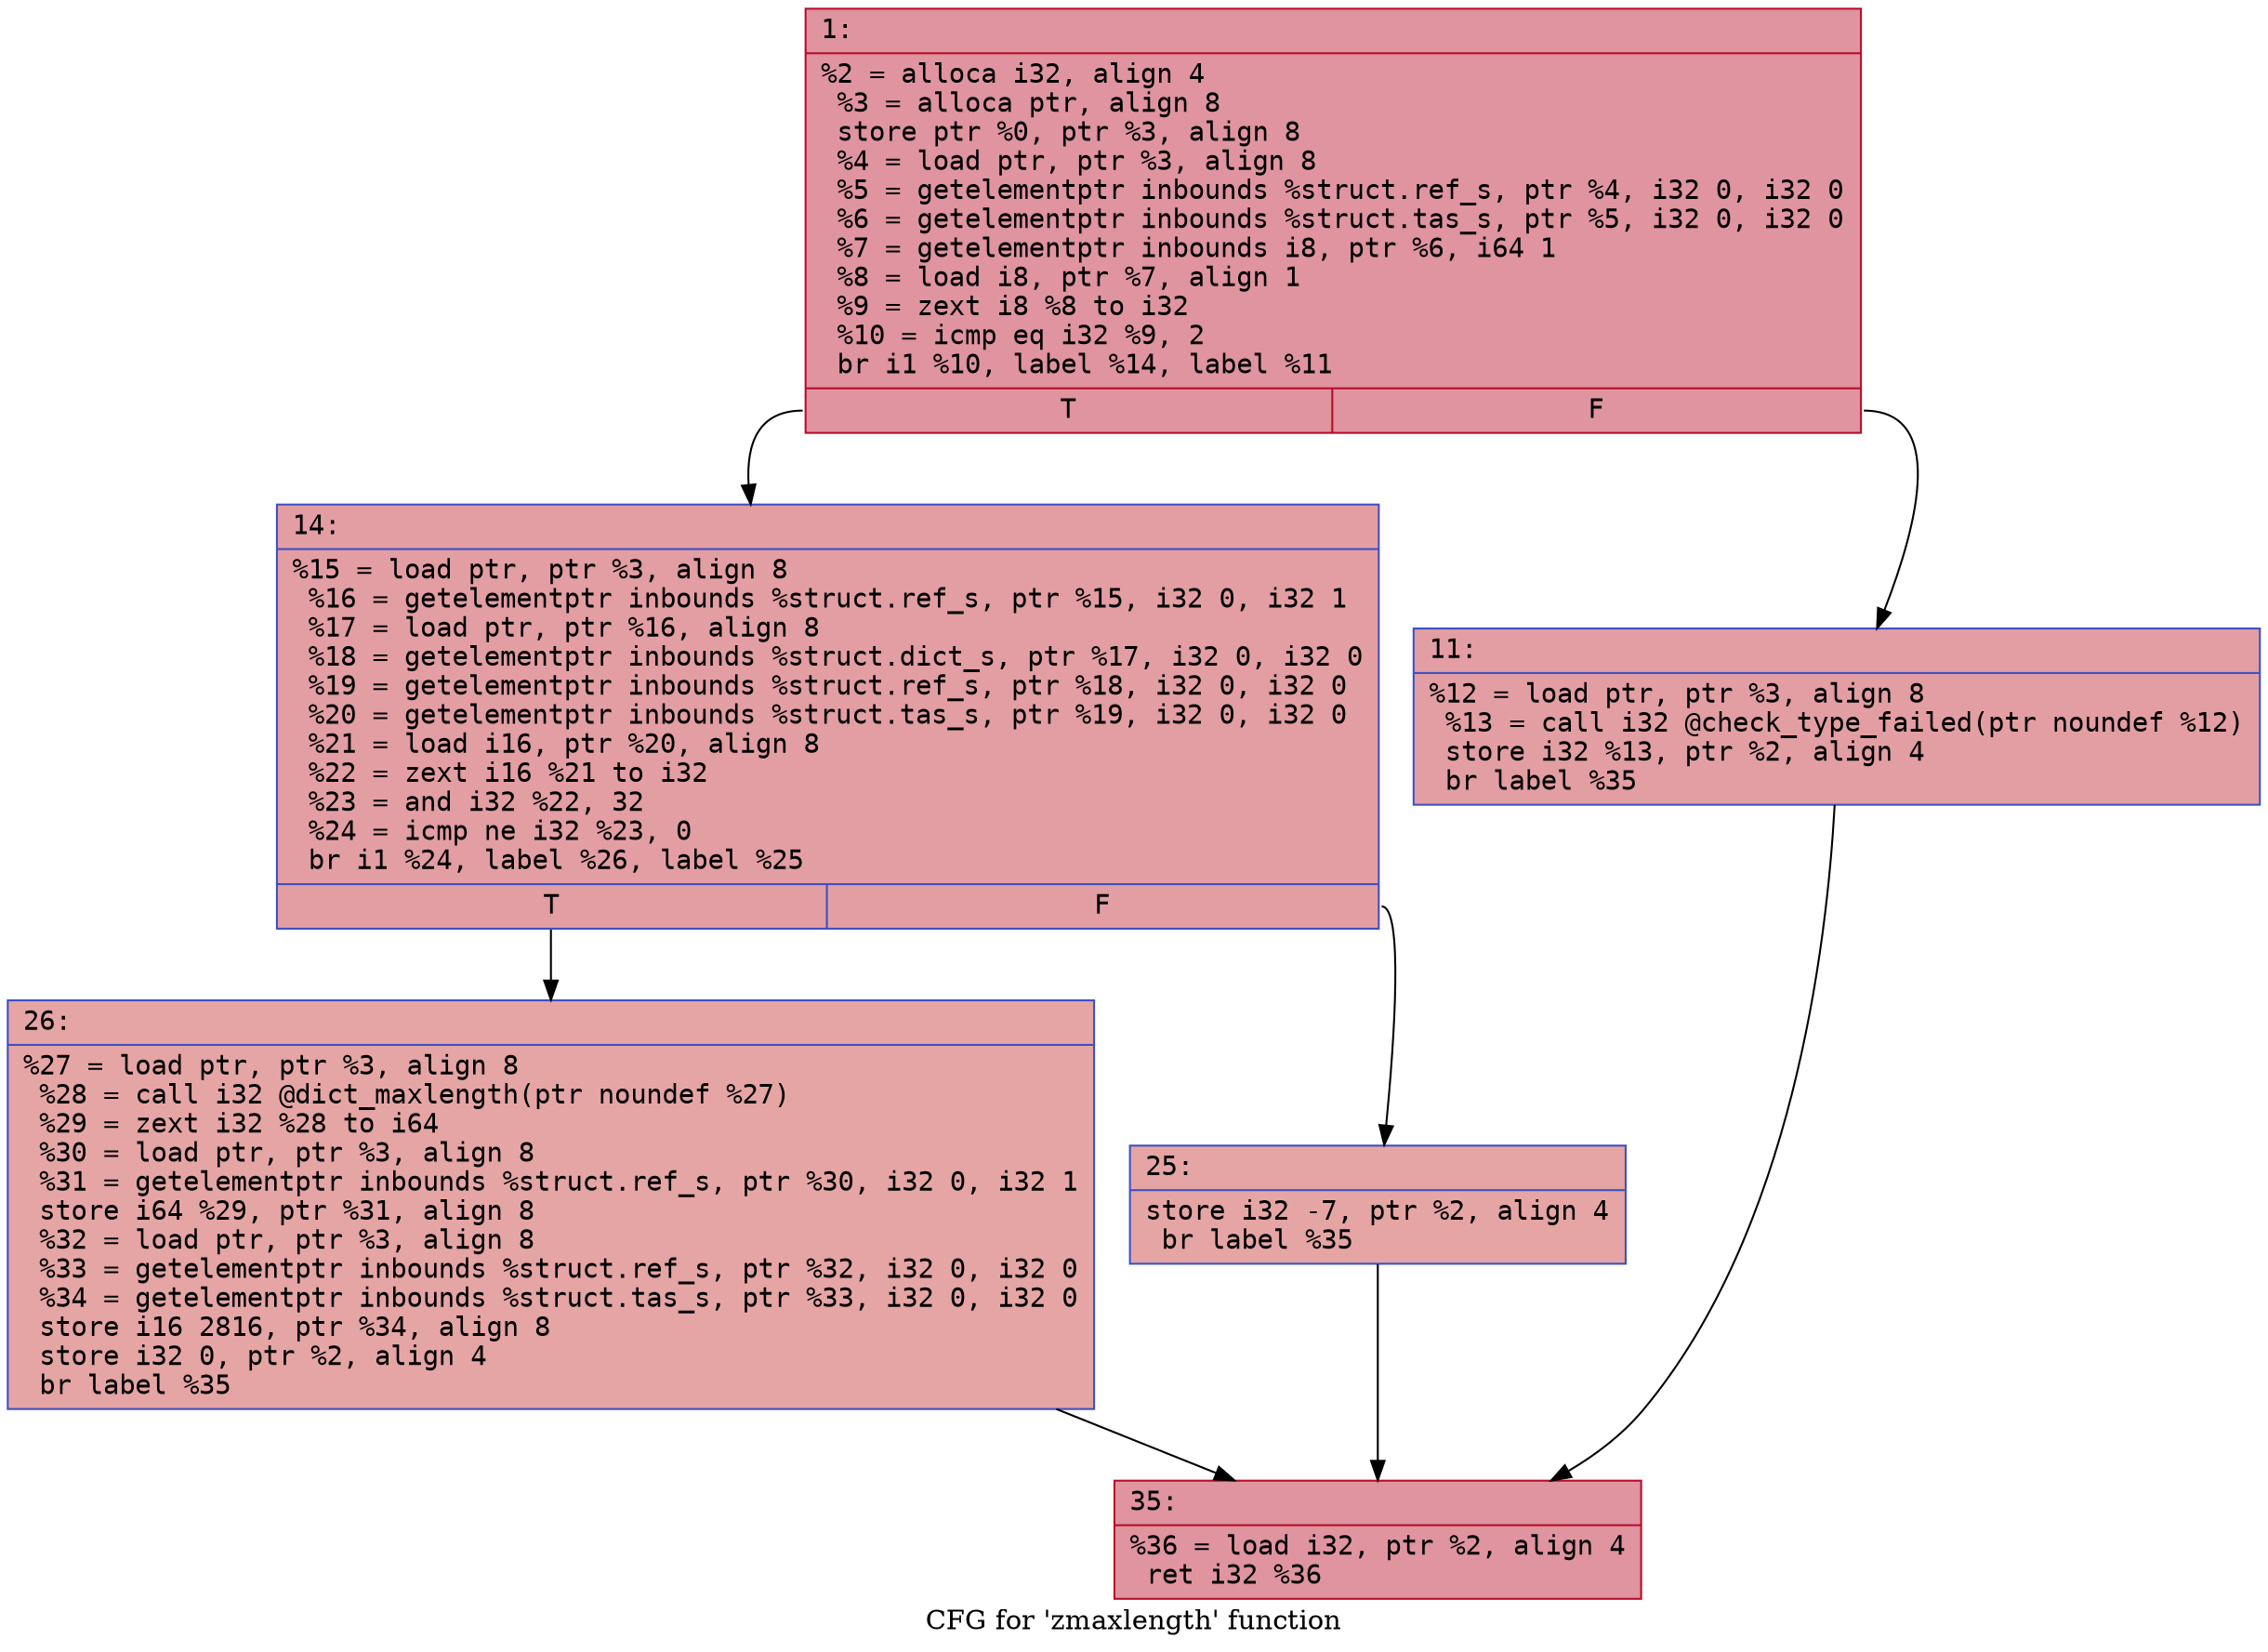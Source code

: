 digraph "CFG for 'zmaxlength' function" {
	label="CFG for 'zmaxlength' function";

	Node0x600003c012c0 [shape=record,color="#b70d28ff", style=filled, fillcolor="#b70d2870" fontname="Courier",label="{1:\l|  %2 = alloca i32, align 4\l  %3 = alloca ptr, align 8\l  store ptr %0, ptr %3, align 8\l  %4 = load ptr, ptr %3, align 8\l  %5 = getelementptr inbounds %struct.ref_s, ptr %4, i32 0, i32 0\l  %6 = getelementptr inbounds %struct.tas_s, ptr %5, i32 0, i32 0\l  %7 = getelementptr inbounds i8, ptr %6, i64 1\l  %8 = load i8, ptr %7, align 1\l  %9 = zext i8 %8 to i32\l  %10 = icmp eq i32 %9, 2\l  br i1 %10, label %14, label %11\l|{<s0>T|<s1>F}}"];
	Node0x600003c012c0:s0 -> Node0x600003c01360[tooltip="1 -> 14\nProbability 50.00%" ];
	Node0x600003c012c0:s1 -> Node0x600003c01310[tooltip="1 -> 11\nProbability 50.00%" ];
	Node0x600003c01310 [shape=record,color="#3d50c3ff", style=filled, fillcolor="#be242e70" fontname="Courier",label="{11:\l|  %12 = load ptr, ptr %3, align 8\l  %13 = call i32 @check_type_failed(ptr noundef %12)\l  store i32 %13, ptr %2, align 4\l  br label %35\l}"];
	Node0x600003c01310 -> Node0x600003c01450[tooltip="11 -> 35\nProbability 100.00%" ];
	Node0x600003c01360 [shape=record,color="#3d50c3ff", style=filled, fillcolor="#be242e70" fontname="Courier",label="{14:\l|  %15 = load ptr, ptr %3, align 8\l  %16 = getelementptr inbounds %struct.ref_s, ptr %15, i32 0, i32 1\l  %17 = load ptr, ptr %16, align 8\l  %18 = getelementptr inbounds %struct.dict_s, ptr %17, i32 0, i32 0\l  %19 = getelementptr inbounds %struct.ref_s, ptr %18, i32 0, i32 0\l  %20 = getelementptr inbounds %struct.tas_s, ptr %19, i32 0, i32 0\l  %21 = load i16, ptr %20, align 8\l  %22 = zext i16 %21 to i32\l  %23 = and i32 %22, 32\l  %24 = icmp ne i32 %23, 0\l  br i1 %24, label %26, label %25\l|{<s0>T|<s1>F}}"];
	Node0x600003c01360:s0 -> Node0x600003c01400[tooltip="14 -> 26\nProbability 50.00%" ];
	Node0x600003c01360:s1 -> Node0x600003c013b0[tooltip="14 -> 25\nProbability 50.00%" ];
	Node0x600003c013b0 [shape=record,color="#3d50c3ff", style=filled, fillcolor="#c5333470" fontname="Courier",label="{25:\l|  store i32 -7, ptr %2, align 4\l  br label %35\l}"];
	Node0x600003c013b0 -> Node0x600003c01450[tooltip="25 -> 35\nProbability 100.00%" ];
	Node0x600003c01400 [shape=record,color="#3d50c3ff", style=filled, fillcolor="#c5333470" fontname="Courier",label="{26:\l|  %27 = load ptr, ptr %3, align 8\l  %28 = call i32 @dict_maxlength(ptr noundef %27)\l  %29 = zext i32 %28 to i64\l  %30 = load ptr, ptr %3, align 8\l  %31 = getelementptr inbounds %struct.ref_s, ptr %30, i32 0, i32 1\l  store i64 %29, ptr %31, align 8\l  %32 = load ptr, ptr %3, align 8\l  %33 = getelementptr inbounds %struct.ref_s, ptr %32, i32 0, i32 0\l  %34 = getelementptr inbounds %struct.tas_s, ptr %33, i32 0, i32 0\l  store i16 2816, ptr %34, align 8\l  store i32 0, ptr %2, align 4\l  br label %35\l}"];
	Node0x600003c01400 -> Node0x600003c01450[tooltip="26 -> 35\nProbability 100.00%" ];
	Node0x600003c01450 [shape=record,color="#b70d28ff", style=filled, fillcolor="#b70d2870" fontname="Courier",label="{35:\l|  %36 = load i32, ptr %2, align 4\l  ret i32 %36\l}"];
}
